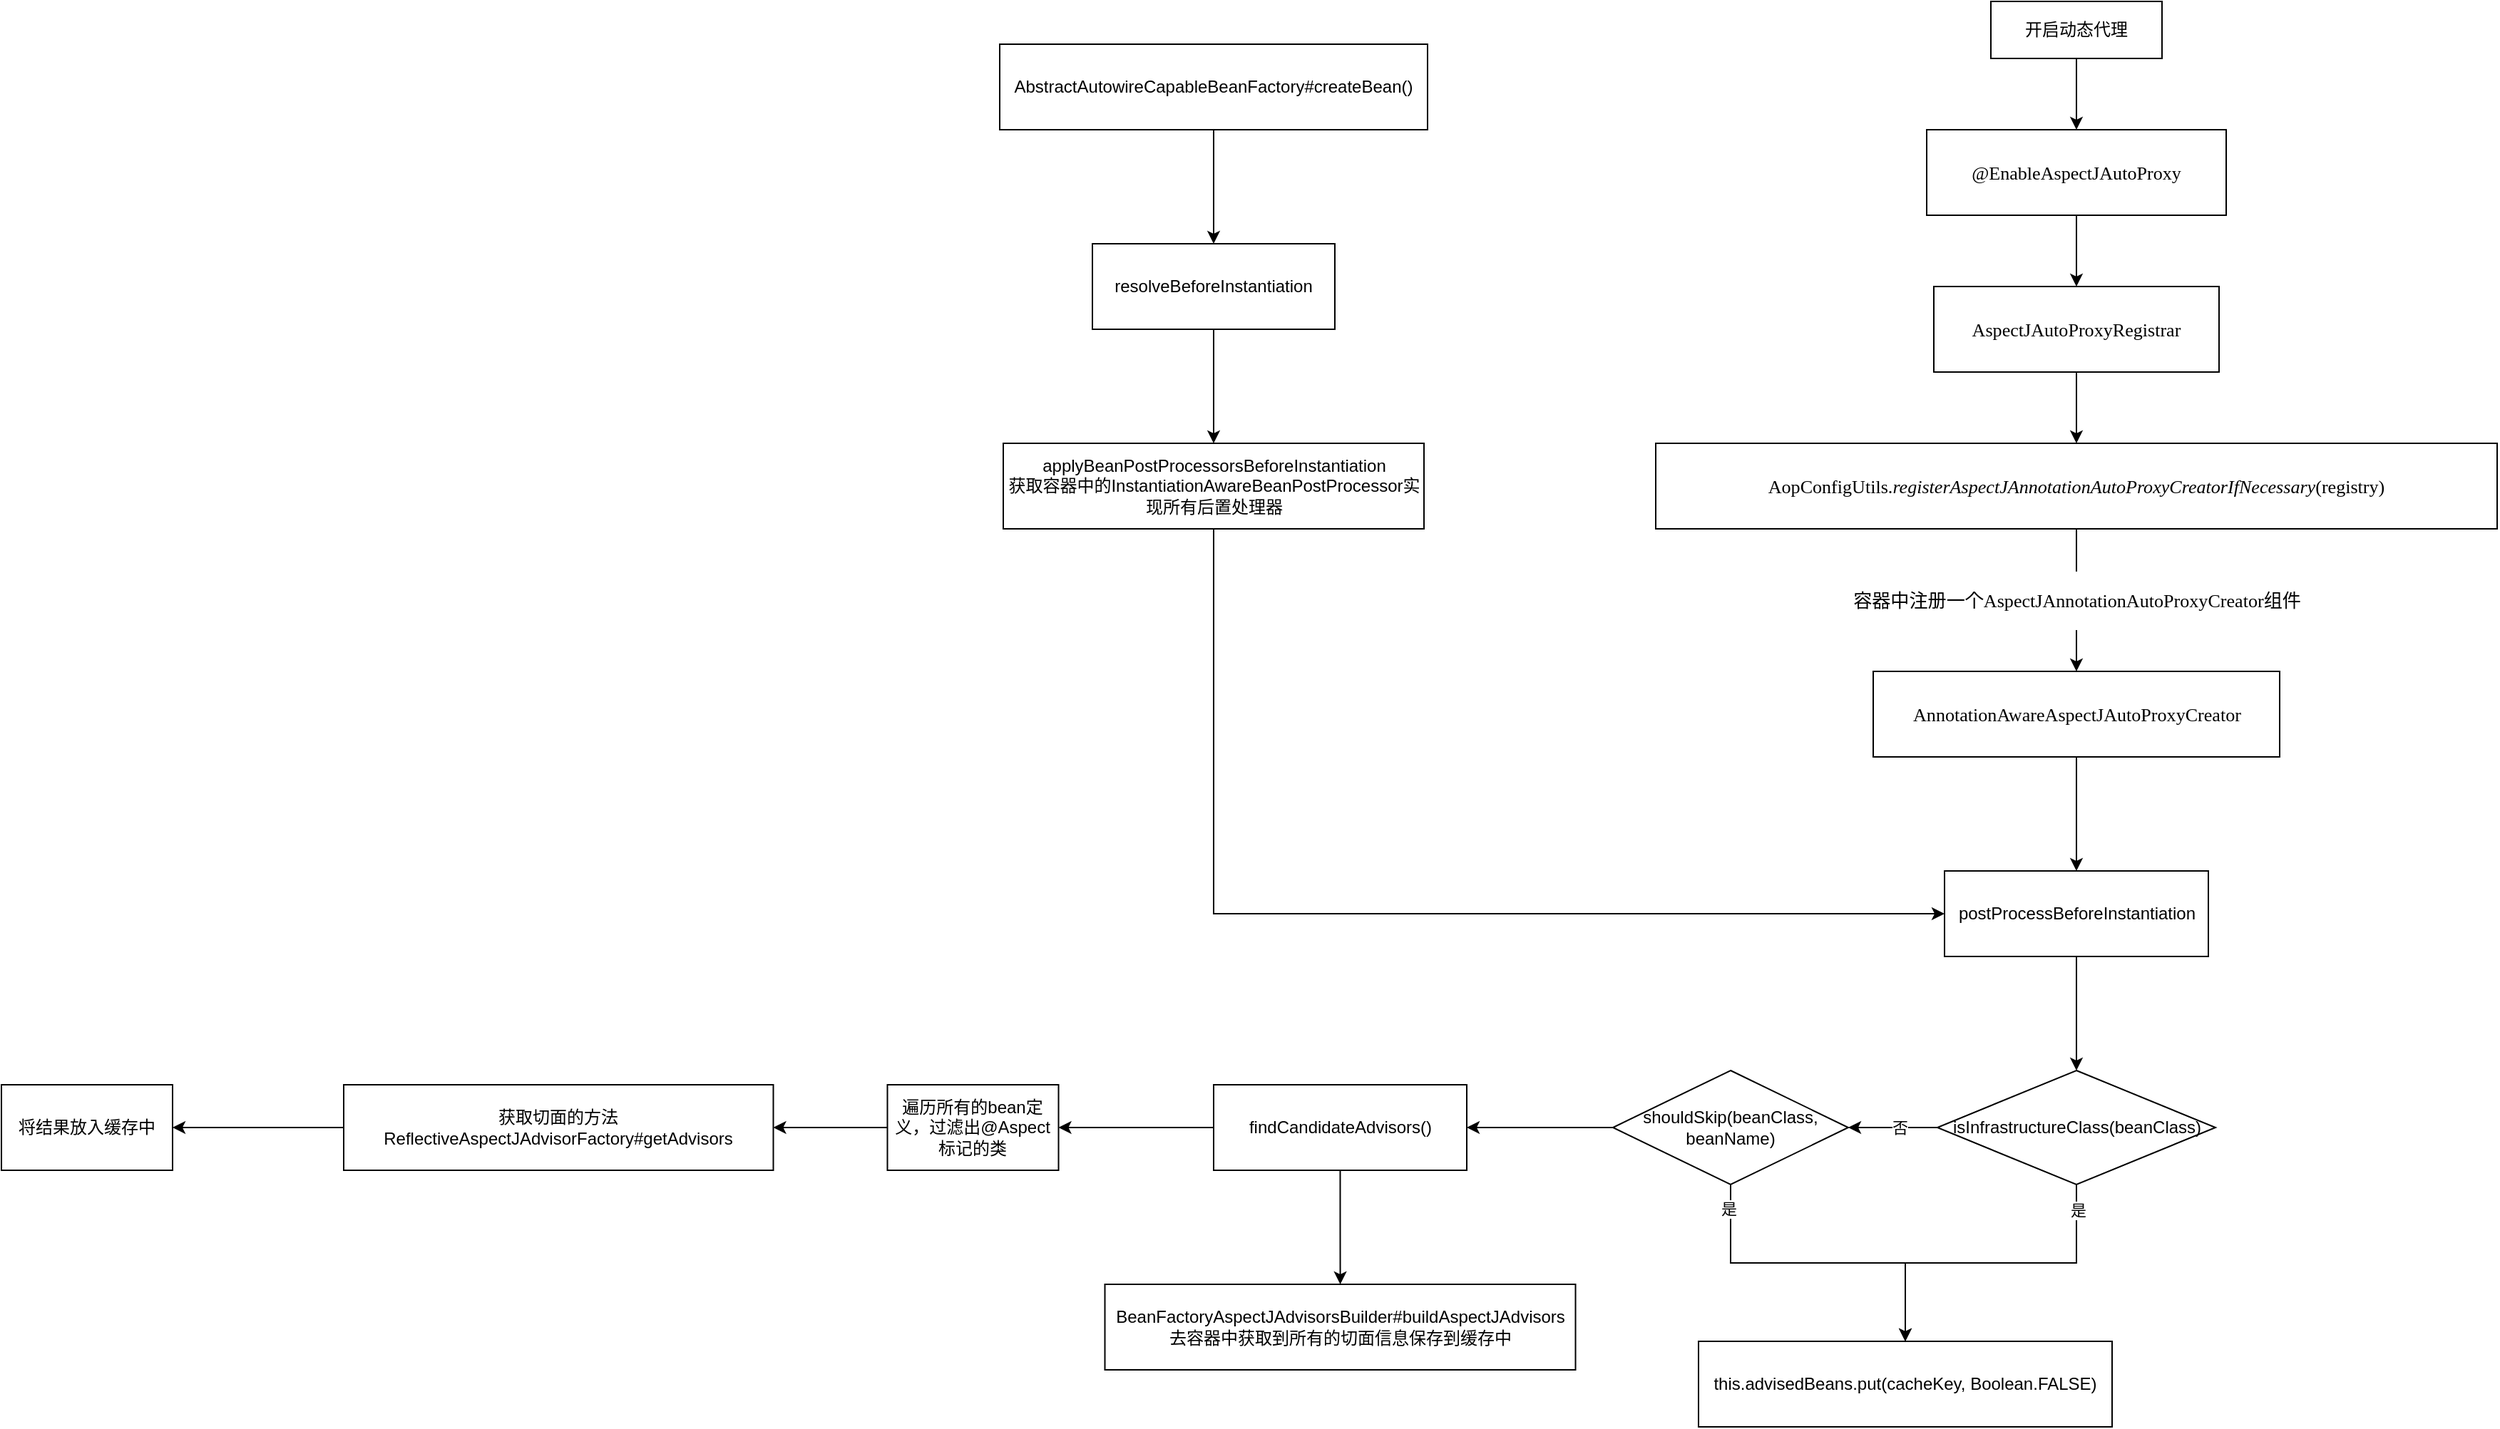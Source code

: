 <mxfile version="17.4.2" type="github">
  <diagram id="zqGLJk5UMvPrqmy6urZE" name="Page-1">
    <mxGraphModel dx="2436" dy="1605" grid="1" gridSize="10" guides="1" tooltips="1" connect="1" arrows="1" fold="1" page="1" pageScale="1" pageWidth="827" pageHeight="1169" math="0" shadow="0">
      <root>
        <mxCell id="0" />
        <mxCell id="1" parent="0" />
        <mxCell id="RtKo5a0ZY0x2Z-9psbsB-5" value="" style="edgeStyle=orthogonalEdgeStyle;rounded=0;orthogonalLoop=1;jettySize=auto;html=1;fontColor=#000000;" parent="1" source="RtKo5a0ZY0x2Z-9psbsB-1" target="RtKo5a0ZY0x2Z-9psbsB-4" edge="1">
          <mxGeometry relative="1" as="geometry" />
        </mxCell>
        <mxCell id="RtKo5a0ZY0x2Z-9psbsB-1" value="&lt;pre style=&quot;font-family: &amp;#34;consolas&amp;#34; ; font-size: 9.8pt&quot;&gt;@EnableAspectJAutoProxy&lt;/pre&gt;" style="rounded=0;whiteSpace=wrap;html=1;" parent="1" vertex="1">
          <mxGeometry x="40" y="70" width="210" height="60" as="geometry" />
        </mxCell>
        <mxCell id="RtKo5a0ZY0x2Z-9psbsB-3" style="edgeStyle=orthogonalEdgeStyle;rounded=0;orthogonalLoop=1;jettySize=auto;html=1;exitX=0.5;exitY=1;exitDx=0;exitDy=0;fontColor=#000000;" parent="1" source="RtKo5a0ZY0x2Z-9psbsB-2" target="RtKo5a0ZY0x2Z-9psbsB-1" edge="1">
          <mxGeometry relative="1" as="geometry" />
        </mxCell>
        <mxCell id="RtKo5a0ZY0x2Z-9psbsB-2" value="开启动态代理" style="rounded=0;whiteSpace=wrap;html=1;labelBackgroundColor=none;fontColor=#000000;" parent="1" vertex="1">
          <mxGeometry x="85" y="-20" width="120" height="40" as="geometry" />
        </mxCell>
        <mxCell id="RtKo5a0ZY0x2Z-9psbsB-7" value="" style="edgeStyle=orthogonalEdgeStyle;rounded=0;orthogonalLoop=1;jettySize=auto;html=1;fontColor=#000000;" parent="1" source="RtKo5a0ZY0x2Z-9psbsB-4" target="RtKo5a0ZY0x2Z-9psbsB-6" edge="1">
          <mxGeometry relative="1" as="geometry" />
        </mxCell>
        <mxCell id="RtKo5a0ZY0x2Z-9psbsB-4" value="&lt;pre style=&quot;font-family: &amp;#34;consolas&amp;#34; ; font-size: 9.8pt&quot;&gt;&lt;span style=&quot;background-color: rgb(255 , 255 , 255)&quot;&gt;AspectJAutoProxyRegistrar&lt;/span&gt;&lt;/pre&gt;" style="whiteSpace=wrap;html=1;rounded=0;strokeColor=#000000;" parent="1" vertex="1">
          <mxGeometry x="45" y="180" width="200" height="60" as="geometry" />
        </mxCell>
        <mxCell id="20RAIoxAXlQ54bQeJQ28-2" value="" style="edgeStyle=orthogonalEdgeStyle;rounded=0;orthogonalLoop=1;jettySize=auto;html=1;fontColor=#000000;" parent="1" source="RtKo5a0ZY0x2Z-9psbsB-6" target="20RAIoxAXlQ54bQeJQ28-1" edge="1">
          <mxGeometry relative="1" as="geometry" />
        </mxCell>
        <mxCell id="20RAIoxAXlQ54bQeJQ28-3" value="&lt;pre style=&quot;font-family: &amp;#34;arial&amp;#34; ; font-size: 9.8pt&quot;&gt;&lt;span style=&quot;background-color: rgb(255 , 255 , 255)&quot;&gt;容器中注册一个&lt;span style=&quot;font-family: &amp;#34;consolas&amp;#34;&quot;&gt;AspectJAnnotationAutoProxyCreator&lt;/span&gt;组件&lt;/span&gt;&lt;/pre&gt;" style="edgeLabel;html=1;align=center;verticalAlign=middle;resizable=0;points=[];fontColor=#000000;" parent="20RAIoxAXlQ54bQeJQ28-2" vertex="1" connectable="0">
          <mxGeometry x="-0.306" y="-1" relative="1" as="geometry">
            <mxPoint x="1" y="15" as="offset" />
          </mxGeometry>
        </mxCell>
        <mxCell id="RtKo5a0ZY0x2Z-9psbsB-6" value="&lt;pre style=&quot;font-family: &amp;#34;consolas&amp;#34; ; font-size: 9.8pt&quot;&gt;&lt;span style=&quot;background-color: rgb(255 , 255 , 255)&quot;&gt;AopConfigUtils.&lt;span style=&quot;font-style: italic&quot;&gt;registerAspectJAnnotationAutoProxyCreatorIfNecessary&lt;/span&gt;(registry)&lt;/span&gt;&lt;/pre&gt;" style="whiteSpace=wrap;html=1;strokeColor=#000000;rounded=0;" parent="1" vertex="1">
          <mxGeometry x="-150" y="290" width="590" height="60" as="geometry" />
        </mxCell>
        <mxCell id="qAHA5m0EomlQa44xy-ke-2" value="" style="edgeStyle=orthogonalEdgeStyle;rounded=0;orthogonalLoop=1;jettySize=auto;html=1;" edge="1" parent="1" source="20RAIoxAXlQ54bQeJQ28-1" target="qAHA5m0EomlQa44xy-ke-1">
          <mxGeometry relative="1" as="geometry" />
        </mxCell>
        <mxCell id="20RAIoxAXlQ54bQeJQ28-1" value="&lt;pre style=&quot;font-family: &amp;#34;consolas&amp;#34; ; font-size: 9.8pt&quot;&gt;&lt;span style=&quot;background-color: rgb(255 , 255 , 255)&quot;&gt;AnnotationAwareAspectJAutoProxyCreator&lt;/span&gt;&lt;/pre&gt;" style="whiteSpace=wrap;html=1;strokeColor=#000000;rounded=0;" parent="1" vertex="1">
          <mxGeometry x="2.5" y="450" width="285" height="60" as="geometry" />
        </mxCell>
        <mxCell id="qAHA5m0EomlQa44xy-ke-4" value="" style="edgeStyle=orthogonalEdgeStyle;rounded=0;orthogonalLoop=1;jettySize=auto;html=1;" edge="1" parent="1" source="qAHA5m0EomlQa44xy-ke-1" target="qAHA5m0EomlQa44xy-ke-3">
          <mxGeometry relative="1" as="geometry" />
        </mxCell>
        <mxCell id="qAHA5m0EomlQa44xy-ke-1" value="postProcessBeforeInstantiation" style="whiteSpace=wrap;html=1;strokeColor=#000000;rounded=0;" vertex="1" parent="1">
          <mxGeometry x="52.5" y="590" width="185" height="60" as="geometry" />
        </mxCell>
        <mxCell id="qAHA5m0EomlQa44xy-ke-6" value="" style="edgeStyle=orthogonalEdgeStyle;rounded=0;orthogonalLoop=1;jettySize=auto;html=1;" edge="1" parent="1" source="qAHA5m0EomlQa44xy-ke-3" target="qAHA5m0EomlQa44xy-ke-5">
          <mxGeometry relative="1" as="geometry" />
        </mxCell>
        <mxCell id="qAHA5m0EomlQa44xy-ke-12" value="否" style="edgeLabel;html=1;align=center;verticalAlign=middle;resizable=0;points=[];" vertex="1" connectable="0" parent="qAHA5m0EomlQa44xy-ke-6">
          <mxGeometry x="-0.687" relative="1" as="geometry">
            <mxPoint x="-17" as="offset" />
          </mxGeometry>
        </mxCell>
        <mxCell id="qAHA5m0EomlQa44xy-ke-9" style="edgeStyle=orthogonalEdgeStyle;rounded=0;orthogonalLoop=1;jettySize=auto;html=1;entryX=0.5;entryY=0;entryDx=0;entryDy=0;" edge="1" parent="1" source="qAHA5m0EomlQa44xy-ke-3" target="qAHA5m0EomlQa44xy-ke-7">
          <mxGeometry relative="1" as="geometry" />
        </mxCell>
        <mxCell id="qAHA5m0EomlQa44xy-ke-10" value="是" style="edgeLabel;html=1;align=center;verticalAlign=middle;resizable=0;points=[];" vertex="1" connectable="0" parent="qAHA5m0EomlQa44xy-ke-9">
          <mxGeometry x="-0.845" y="1" relative="1" as="geometry">
            <mxPoint as="offset" />
          </mxGeometry>
        </mxCell>
        <mxCell id="qAHA5m0EomlQa44xy-ke-3" value="isInfrastructureClass(beanClass)" style="rhombus;whiteSpace=wrap;html=1;strokeColor=#000000;rounded=0;" vertex="1" parent="1">
          <mxGeometry x="47.5" y="730" width="195" height="80" as="geometry" />
        </mxCell>
        <mxCell id="qAHA5m0EomlQa44xy-ke-8" value="" style="edgeStyle=orthogonalEdgeStyle;rounded=0;orthogonalLoop=1;jettySize=auto;html=1;" edge="1" parent="1" source="qAHA5m0EomlQa44xy-ke-5" target="qAHA5m0EomlQa44xy-ke-7">
          <mxGeometry relative="1" as="geometry" />
        </mxCell>
        <mxCell id="qAHA5m0EomlQa44xy-ke-11" value="是" style="edgeLabel;html=1;align=center;verticalAlign=middle;resizable=0;points=[];" vertex="1" connectable="0" parent="qAHA5m0EomlQa44xy-ke-8">
          <mxGeometry x="-0.855" y="-2" relative="1" as="geometry">
            <mxPoint as="offset" />
          </mxGeometry>
        </mxCell>
        <mxCell id="qAHA5m0EomlQa44xy-ke-14" value="" style="edgeStyle=orthogonalEdgeStyle;rounded=0;orthogonalLoop=1;jettySize=auto;html=1;" edge="1" parent="1" source="qAHA5m0EomlQa44xy-ke-5" target="qAHA5m0EomlQa44xy-ke-13">
          <mxGeometry relative="1" as="geometry" />
        </mxCell>
        <mxCell id="qAHA5m0EomlQa44xy-ke-5" value="shouldSkip(beanClass, beanName)" style="rhombus;whiteSpace=wrap;html=1;strokeColor=#000000;rounded=0;" vertex="1" parent="1">
          <mxGeometry x="-180" y="730" width="165" height="80" as="geometry" />
        </mxCell>
        <mxCell id="qAHA5m0EomlQa44xy-ke-7" value="this.advisedBeans.put(cacheKey, Boolean.FALSE)" style="whiteSpace=wrap;html=1;strokeColor=#000000;rounded=0;" vertex="1" parent="1">
          <mxGeometry x="-120" y="920" width="290" height="60" as="geometry" />
        </mxCell>
        <mxCell id="qAHA5m0EomlQa44xy-ke-22" value="" style="edgeStyle=orthogonalEdgeStyle;rounded=0;orthogonalLoop=1;jettySize=auto;html=1;" edge="1" parent="1" source="qAHA5m0EomlQa44xy-ke-13" target="qAHA5m0EomlQa44xy-ke-21">
          <mxGeometry relative="1" as="geometry" />
        </mxCell>
        <mxCell id="qAHA5m0EomlQa44xy-ke-24" value="" style="edgeStyle=orthogonalEdgeStyle;rounded=0;orthogonalLoop=1;jettySize=auto;html=1;" edge="1" parent="1" source="qAHA5m0EomlQa44xy-ke-13" target="qAHA5m0EomlQa44xy-ke-23">
          <mxGeometry relative="1" as="geometry" />
        </mxCell>
        <mxCell id="qAHA5m0EomlQa44xy-ke-13" value="findCandidateAdvisors()" style="whiteSpace=wrap;html=1;strokeColor=#000000;rounded=0;" vertex="1" parent="1">
          <mxGeometry x="-460" y="740" width="177.5" height="60" as="geometry" />
        </mxCell>
        <mxCell id="qAHA5m0EomlQa44xy-ke-17" value="" style="edgeStyle=orthogonalEdgeStyle;rounded=0;orthogonalLoop=1;jettySize=auto;html=1;" edge="1" parent="1" source="qAHA5m0EomlQa44xy-ke-15" target="qAHA5m0EomlQa44xy-ke-16">
          <mxGeometry relative="1" as="geometry" />
        </mxCell>
        <mxCell id="qAHA5m0EomlQa44xy-ke-15" value="AbstractAutowireCapableBeanFactory#createBean()" style="rounded=0;whiteSpace=wrap;html=1;" vertex="1" parent="1">
          <mxGeometry x="-610" y="10" width="300" height="60" as="geometry" />
        </mxCell>
        <mxCell id="qAHA5m0EomlQa44xy-ke-19" value="" style="edgeStyle=orthogonalEdgeStyle;rounded=0;orthogonalLoop=1;jettySize=auto;html=1;" edge="1" parent="1" source="qAHA5m0EomlQa44xy-ke-16" target="qAHA5m0EomlQa44xy-ke-18">
          <mxGeometry relative="1" as="geometry" />
        </mxCell>
        <mxCell id="qAHA5m0EomlQa44xy-ke-16" value="resolveBeforeInstantiation" style="whiteSpace=wrap;html=1;rounded=0;" vertex="1" parent="1">
          <mxGeometry x="-545" y="150" width="170" height="60" as="geometry" />
        </mxCell>
        <mxCell id="qAHA5m0EomlQa44xy-ke-20" style="edgeStyle=orthogonalEdgeStyle;rounded=0;orthogonalLoop=1;jettySize=auto;html=1;entryX=0;entryY=0.5;entryDx=0;entryDy=0;" edge="1" parent="1" source="qAHA5m0EomlQa44xy-ke-18" target="qAHA5m0EomlQa44xy-ke-1">
          <mxGeometry relative="1" as="geometry">
            <Array as="points">
              <mxPoint x="-460" y="620" />
            </Array>
          </mxGeometry>
        </mxCell>
        <mxCell id="qAHA5m0EomlQa44xy-ke-18" value="applyBeanPostProcessorsBeforeInstantiation&lt;br&gt;获取容器中的InstantiationAwareBeanPostProcessor实现所有后置处理器" style="whiteSpace=wrap;html=1;rounded=0;" vertex="1" parent="1">
          <mxGeometry x="-607.5" y="290" width="295" height="60" as="geometry" />
        </mxCell>
        <mxCell id="qAHA5m0EomlQa44xy-ke-21" value="BeanFactoryAspectJAdvisorsBuilder#buildAspectJAdvisors&lt;br&gt;去容器中获取到所有的切面信息保存到缓存中" style="whiteSpace=wrap;html=1;strokeColor=#000000;rounded=0;" vertex="1" parent="1">
          <mxGeometry x="-536.25" y="880" width="330" height="60" as="geometry" />
        </mxCell>
        <mxCell id="qAHA5m0EomlQa44xy-ke-26" value="" style="edgeStyle=orthogonalEdgeStyle;rounded=0;orthogonalLoop=1;jettySize=auto;html=1;" edge="1" parent="1" source="qAHA5m0EomlQa44xy-ke-23" target="qAHA5m0EomlQa44xy-ke-25">
          <mxGeometry relative="1" as="geometry" />
        </mxCell>
        <mxCell id="qAHA5m0EomlQa44xy-ke-23" value="遍历所有的bean定义，过滤出@Aspect标记的类" style="whiteSpace=wrap;html=1;strokeColor=#000000;rounded=0;" vertex="1" parent="1">
          <mxGeometry x="-688.75" y="740" width="120" height="60" as="geometry" />
        </mxCell>
        <mxCell id="qAHA5m0EomlQa44xy-ke-28" value="" style="edgeStyle=orthogonalEdgeStyle;rounded=0;orthogonalLoop=1;jettySize=auto;html=1;" edge="1" parent="1" source="qAHA5m0EomlQa44xy-ke-25" target="qAHA5m0EomlQa44xy-ke-27">
          <mxGeometry relative="1" as="geometry" />
        </mxCell>
        <mxCell id="qAHA5m0EomlQa44xy-ke-25" value="获取切面的方法&lt;br&gt;ReflectiveAspectJAdvisorFactory#getAdvisors" style="whiteSpace=wrap;html=1;strokeColor=#000000;rounded=0;" vertex="1" parent="1">
          <mxGeometry x="-1070" y="740" width="301.25" height="60" as="geometry" />
        </mxCell>
        <mxCell id="qAHA5m0EomlQa44xy-ke-27" value="将结果放入缓存中" style="whiteSpace=wrap;html=1;strokeColor=#000000;rounded=0;" vertex="1" parent="1">
          <mxGeometry x="-1309.995" y="740" width="120" height="60" as="geometry" />
        </mxCell>
      </root>
    </mxGraphModel>
  </diagram>
</mxfile>
